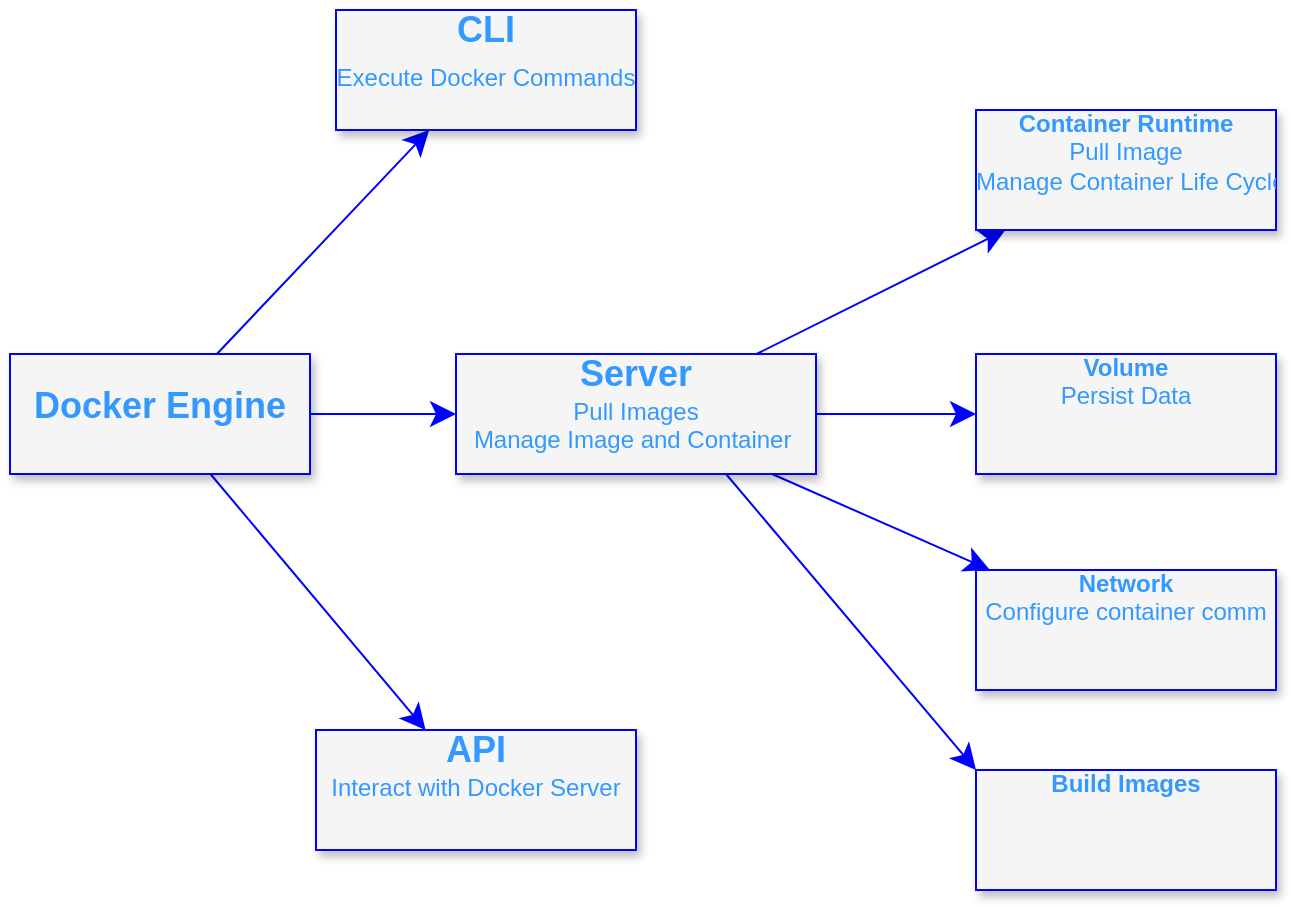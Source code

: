 <mxfile version="15.8.3" type="github">
  <diagram name="Page-1" id="9c096ad6-e400-ecc8-3e38-643d2caac077">
    <mxGraphModel dx="977" dy="770" grid="1" gridSize="10" guides="1" tooltips="1" connect="1" arrows="1" fold="1" page="1" pageScale="1.5" pageWidth="1169" pageHeight="826" background="none" math="0" shadow="0">
      <root>
        <mxCell id="0" style=";html=1;" />
        <mxCell id="1" style=";html=1;" parent="0" />
        <mxCell id="3cfceab9cabfe5b9-22" style="edgeStyle=none;curved=1;html=1;startSize=10;endArrow=classic;endFill=1;endSize=10;strokeColor=#0000FF;strokeWidth=1;fontSize=12;" parent="1" source="30e23a8a0b95c500-1" target="3cfceab9cabfe5b9-9" edge="1">
          <mxGeometry relative="1" as="geometry" />
        </mxCell>
        <mxCell id="3cfceab9cabfe5b9-26" style="edgeStyle=none;curved=1;html=1;startSize=10;endArrow=classic;endFill=1;endSize=10;strokeColor=#0000FF;strokeWidth=1;fontSize=12;" parent="1" source="30e23a8a0b95c500-1" target="3cfceab9cabfe5b9-10" edge="1">
          <mxGeometry relative="1" as="geometry" />
        </mxCell>
        <mxCell id="3cfceab9cabfe5b9-37" style="edgeStyle=none;curved=1;html=1;startSize=10;endArrow=classic;endFill=1;endSize=10;strokeWidth=1;fontSize=12;strokeColor=#0000FF;" parent="1" source="30e23a8a0b95c500-1" target="3cfceab9cabfe5b9-11" edge="1">
          <mxGeometry relative="1" as="geometry" />
        </mxCell>
        <mxCell id="30e23a8a0b95c500-1" value="&lt;h4&gt;&lt;font style=&quot;font-size: 18px&quot; color=&quot;#3399ff&quot;&gt;Docker Engine&lt;/font&gt;&lt;/h4&gt;" style="text;html=1;strokeColor=#0000FF;fillColor=#f5f5f5;overflow=fill;rounded=0;shadow=1;fontSize=12;align=center;" parent="1" vertex="1">
          <mxGeometry x="167" y="432" width="150" height="60" as="geometry" />
        </mxCell>
        <mxCell id="3cfceab9cabfe5b9-8" value="&lt;font color=&quot;#3399ff&quot;&gt;&lt;b&gt;Volume&lt;/b&gt;&lt;br&gt;Persist Data&lt;/font&gt;" style="text;html=1;strokeColor=#0000FF;fillColor=#f5f5f5;overflow=fill;rounded=0;shadow=1;fontSize=12;align=center;" parent="1" vertex="1">
          <mxGeometry x="650" y="432" width="150" height="60" as="geometry" />
        </mxCell>
        <mxCell id="3cfceab9cabfe5b9-9" value="&lt;font style=&quot;font-size: 18px&quot;&gt;&lt;font color=&quot;#3399ff&quot;&gt;&lt;b&gt;CLI&lt;/b&gt;&lt;/font&gt;&lt;br&gt;&lt;/font&gt;&lt;font color=&quot;#3399ff&quot;&gt;Execute Docker Commands&lt;/font&gt;&lt;font color=&quot;#cc0000&quot; style=&quot;font-size: 18px&quot;&gt;&lt;br&gt;&lt;/font&gt;" style="text;html=1;strokeColor=#0000FF;fillColor=#f5f5f5;overflow=fill;rounded=0;shadow=1;fontSize=12;align=center;" parent="1" vertex="1">
          <mxGeometry x="330" y="260" width="150" height="60" as="geometry" />
        </mxCell>
        <mxCell id="3cfceab9cabfe5b9-27" style="edgeStyle=none;curved=1;html=1;startSize=10;endArrow=classic;endFill=1;endSize=10;strokeColor=#0000FF;strokeWidth=1;fontSize=12;" parent="1" source="3cfceab9cabfe5b9-10" target="3cfceab9cabfe5b9-12" edge="1">
          <mxGeometry relative="1" as="geometry" />
        </mxCell>
        <mxCell id="3cfceab9cabfe5b9-29" style="edgeStyle=none;curved=1;html=1;startSize=10;endArrow=classic;endFill=1;endSize=10;strokeColor=#0000FF;strokeWidth=1;fontSize=12;" parent="1" source="3cfceab9cabfe5b9-10" target="3cfceab9cabfe5b9-8" edge="1">
          <mxGeometry relative="1" as="geometry" />
        </mxCell>
        <mxCell id="3cfceab9cabfe5b9-43" style="edgeStyle=none;curved=1;html=1;startSize=10;endArrow=classic;endFill=1;endSize=10;strokeColor=#0000FF;strokeWidth=1;fontSize=12;" parent="1" source="3cfceab9cabfe5b9-10" target="3cfceab9cabfe5b9-13" edge="1">
          <mxGeometry relative="1" as="geometry" />
        </mxCell>
        <mxCell id="3cfceab9cabfe5b9-10" value="&lt;font style=&quot;font-size: 18px&quot; color=&quot;#3399ff&quot;&gt;&lt;b&gt;Server&lt;/b&gt;&lt;/font&gt;&lt;br&gt;&lt;font color=&quot;#3399ff&quot;&gt;Pull Images&lt;br&gt;Manage Image and Container&amp;nbsp;&lt;/font&gt;" style="text;html=1;strokeColor=#0000FF;fillColor=#f5f5f5;overflow=fill;rounded=0;shadow=1;fontSize=12;align=center;" parent="1" vertex="1">
          <mxGeometry x="390" y="432" width="180" height="60" as="geometry" />
        </mxCell>
        <mxCell id="3cfceab9cabfe5b9-58" style="edgeStyle=none;curved=1;html=1;startSize=10;endArrow=classic;endFill=1;endSize=10;strokeWidth=1;fontSize=12;exitX=0.75;exitY=1;exitDx=0;exitDy=0;entryX=0;entryY=0;entryDx=0;entryDy=0;strokeColor=#0000FF;" parent="1" source="3cfceab9cabfe5b9-10" target="3cfceab9cabfe5b9-19" edge="1">
          <mxGeometry relative="1" as="geometry">
            <mxPoint x="620" y="670" as="targetPoint" />
          </mxGeometry>
        </mxCell>
        <mxCell id="3cfceab9cabfe5b9-11" value="&lt;font color=&quot;#3399ff&quot;&gt;&lt;b&gt;&lt;font style=&quot;font-size: 18px&quot;&gt;API&lt;/font&gt;&lt;br&gt;&lt;/b&gt;Interact with Docker Server&lt;/font&gt;" style="text;html=1;strokeColor=#0000FF;fillColor=#f5f5f5;overflow=fill;rounded=0;shadow=1;fontSize=12;align=center;" parent="1" vertex="1">
          <mxGeometry x="320" y="620" width="160" height="60" as="geometry" />
        </mxCell>
        <mxCell id="3cfceab9cabfe5b9-12" value="&lt;b&gt;&lt;font color=&quot;#3399ff&quot;&gt;Container Runtime&lt;br&gt;&lt;/font&gt;&lt;/b&gt;&lt;font color=&quot;#3399ff&quot;&gt;Pull Image&lt;br&gt;Manage Container Life Cycle&lt;/font&gt;" style="text;html=1;strokeColor=#0000FF;fillColor=#f5f5f5;overflow=fill;rounded=0;shadow=1;fontSize=12;align=center;" parent="1" vertex="1">
          <mxGeometry x="650" y="310" width="150" height="60" as="geometry" />
        </mxCell>
        <mxCell id="3cfceab9cabfe5b9-13" value="&lt;font color=&quot;#3399ff&quot;&gt;&lt;b&gt;Network&lt;/b&gt;&lt;br&gt;Configure container comm&lt;/font&gt;" style="text;html=1;strokeColor=#0000FF;fillColor=#f5f5f5;overflow=fill;rounded=0;shadow=1;fontSize=12;align=center;" parent="1" vertex="1">
          <mxGeometry x="650" y="540" width="150" height="60" as="geometry" />
        </mxCell>
        <mxCell id="3cfceab9cabfe5b9-19" value="&lt;b&gt;&lt;font color=&quot;#3399ff&quot;&gt;Build Images&lt;/font&gt;&lt;/b&gt;" style="text;html=1;strokeColor=#0000FF;fillColor=#f5f5f5;overflow=fill;rounded=0;shadow=1;fontSize=12;align=center;" parent="1" vertex="1">
          <mxGeometry x="650" y="640" width="150" height="60" as="geometry" />
        </mxCell>
      </root>
    </mxGraphModel>
  </diagram>
</mxfile>
